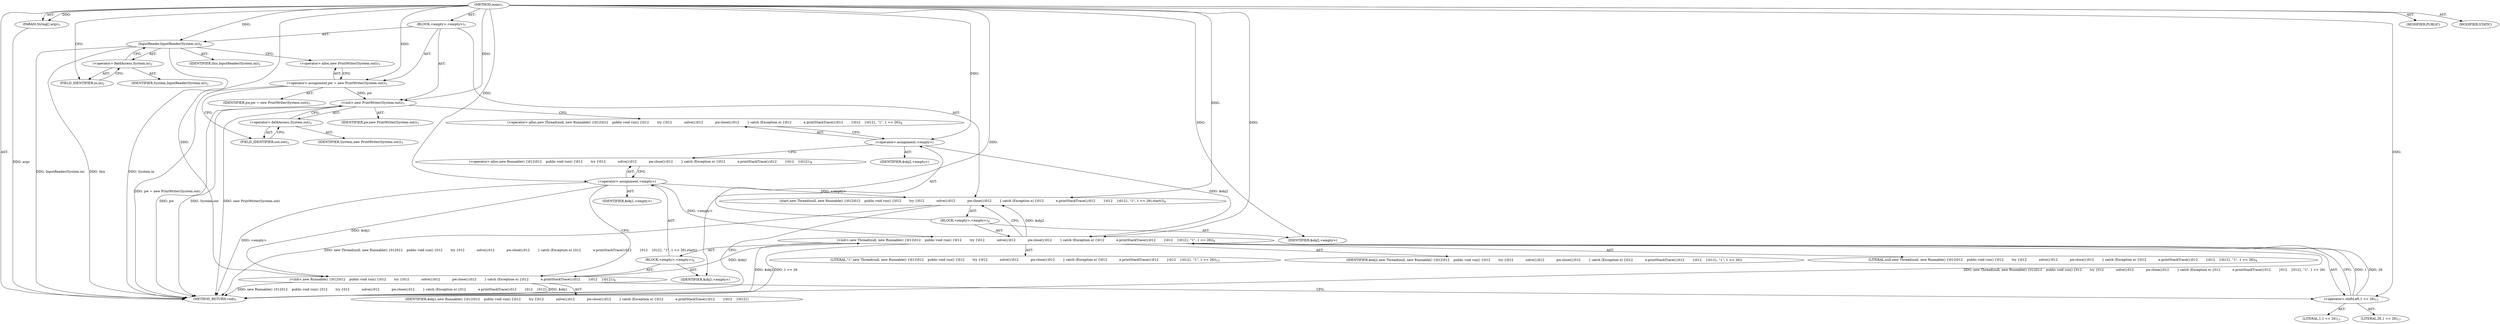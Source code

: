 digraph "main" {  
"17" [label = <(METHOD,main)<SUB>1</SUB>> ]
"18" [label = <(PARAM,String[] args)<SUB>1</SUB>> ]
"19" [label = <(BLOCK,&lt;empty&gt;,&lt;empty&gt;)<SUB>1</SUB>> ]
"20" [label = <(InputReader,InputReader(System.in))<SUB>2</SUB>> ]
"21" [label = <(IDENTIFIER,this,InputReader(System.in))<SUB>2</SUB>> ]
"22" [label = <(&lt;operator&gt;.fieldAccess,System.in)<SUB>2</SUB>> ]
"23" [label = <(IDENTIFIER,System,InputReader(System.in))<SUB>2</SUB>> ]
"24" [label = <(FIELD_IDENTIFIER,in,in)<SUB>2</SUB>> ]
"25" [label = <(&lt;operator&gt;.assignment,pw = new PrintWriter(System.out))<SUB>3</SUB>> ]
"26" [label = <(IDENTIFIER,pw,pw = new PrintWriter(System.out))<SUB>3</SUB>> ]
"27" [label = <(&lt;operator&gt;.alloc,new PrintWriter(System.out))<SUB>3</SUB>> ]
"28" [label = <(&lt;init&gt;,new PrintWriter(System.out))<SUB>3</SUB>> ]
"29" [label = <(IDENTIFIER,pw,new PrintWriter(System.out))<SUB>3</SUB>> ]
"30" [label = <(&lt;operator&gt;.fieldAccess,System.out)<SUB>3</SUB>> ]
"31" [label = <(IDENTIFIER,System,new PrintWriter(System.out))<SUB>3</SUB>> ]
"32" [label = <(FIELD_IDENTIFIER,out,out)<SUB>3</SUB>> ]
"33" [label = <(start,new Thread(null, new Runnable() {\012\012    public void run() {\012        try {\012            solve();\012            pw.close();\012        } catch (Exception e) {\012            e.printStackTrace();\012        }\012    }\012}, &quot;1&quot;, 1 &lt;&lt; 26).start())<SUB>4</SUB>> ]
"34" [label = <(BLOCK,&lt;empty&gt;,&lt;empty&gt;)<SUB>4</SUB>> ]
"35" [label = <(&lt;operator&gt;.assignment,&lt;empty&gt;)> ]
"36" [label = <(IDENTIFIER,$obj2,&lt;empty&gt;)> ]
"37" [label = <(&lt;operator&gt;.alloc,new Thread(null, new Runnable() {\012\012    public void run() {\012        try {\012            solve();\012            pw.close();\012        } catch (Exception e) {\012            e.printStackTrace();\012        }\012    }\012}, &quot;1&quot;, 1 &lt;&lt; 26))<SUB>4</SUB>> ]
"38" [label = <(&lt;init&gt;,new Thread(null, new Runnable() {\012\012    public void run() {\012        try {\012            solve();\012            pw.close();\012        } catch (Exception e) {\012            e.printStackTrace();\012        }\012    }\012}, &quot;1&quot;, 1 &lt;&lt; 26))<SUB>4</SUB>> ]
"39" [label = <(IDENTIFIER,$obj2,new Thread(null, new Runnable() {\012\012    public void run() {\012        try {\012            solve();\012            pw.close();\012        } catch (Exception e) {\012            e.printStackTrace();\012        }\012    }\012}, &quot;1&quot;, 1 &lt;&lt; 26))> ]
"40" [label = <(LITERAL,null,new Thread(null, new Runnable() {\012\012    public void run() {\012        try {\012            solve();\012            pw.close();\012        } catch (Exception e) {\012            e.printStackTrace();\012        }\012    }\012}, &quot;1&quot;, 1 &lt;&lt; 26))<SUB>4</SUB>> ]
"41" [label = <(BLOCK,&lt;empty&gt;,&lt;empty&gt;)<SUB>4</SUB>> ]
"42" [label = <(&lt;operator&gt;.assignment,&lt;empty&gt;)> ]
"43" [label = <(IDENTIFIER,$obj1,&lt;empty&gt;)> ]
"44" [label = <(&lt;operator&gt;.alloc,new Runnable() {\012\012    public void run() {\012        try {\012            solve();\012            pw.close();\012        } catch (Exception e) {\012            e.printStackTrace();\012        }\012    }\012})<SUB>4</SUB>> ]
"45" [label = <(&lt;init&gt;,new Runnable() {\012\012    public void run() {\012        try {\012            solve();\012            pw.close();\012        } catch (Exception e) {\012            e.printStackTrace();\012        }\012    }\012})<SUB>4</SUB>> ]
"46" [label = <(IDENTIFIER,$obj1,new Runnable() {\012\012    public void run() {\012        try {\012            solve();\012            pw.close();\012        } catch (Exception e) {\012            e.printStackTrace();\012        }\012    }\012})> ]
"47" [label = <(IDENTIFIER,$obj1,&lt;empty&gt;)> ]
"48" [label = <(LITERAL,&quot;1&quot;,new Thread(null, new Runnable() {\012\012    public void run() {\012        try {\012            solve();\012            pw.close();\012        } catch (Exception e) {\012            e.printStackTrace();\012        }\012    }\012}, &quot;1&quot;, 1 &lt;&lt; 26))<SUB>13</SUB>> ]
"49" [label = <(&lt;operator&gt;.shiftLeft,1 &lt;&lt; 26)<SUB>13</SUB>> ]
"50" [label = <(LITERAL,1,1 &lt;&lt; 26)<SUB>13</SUB>> ]
"51" [label = <(LITERAL,26,1 &lt;&lt; 26)<SUB>13</SUB>> ]
"52" [label = <(IDENTIFIER,$obj2,&lt;empty&gt;)> ]
"53" [label = <(MODIFIER,PUBLIC)> ]
"54" [label = <(MODIFIER,STATIC)> ]
"55" [label = <(METHOD_RETURN,void)<SUB>1</SUB>> ]
  "17" -> "18"  [ label = "AST: "] 
  "17" -> "19"  [ label = "AST: "] 
  "17" -> "53"  [ label = "AST: "] 
  "17" -> "54"  [ label = "AST: "] 
  "17" -> "55"  [ label = "AST: "] 
  "19" -> "20"  [ label = "AST: "] 
  "19" -> "25"  [ label = "AST: "] 
  "19" -> "28"  [ label = "AST: "] 
  "19" -> "33"  [ label = "AST: "] 
  "20" -> "21"  [ label = "AST: "] 
  "20" -> "22"  [ label = "AST: "] 
  "22" -> "23"  [ label = "AST: "] 
  "22" -> "24"  [ label = "AST: "] 
  "25" -> "26"  [ label = "AST: "] 
  "25" -> "27"  [ label = "AST: "] 
  "28" -> "29"  [ label = "AST: "] 
  "28" -> "30"  [ label = "AST: "] 
  "30" -> "31"  [ label = "AST: "] 
  "30" -> "32"  [ label = "AST: "] 
  "33" -> "34"  [ label = "AST: "] 
  "34" -> "35"  [ label = "AST: "] 
  "34" -> "38"  [ label = "AST: "] 
  "34" -> "52"  [ label = "AST: "] 
  "35" -> "36"  [ label = "AST: "] 
  "35" -> "37"  [ label = "AST: "] 
  "38" -> "39"  [ label = "AST: "] 
  "38" -> "40"  [ label = "AST: "] 
  "38" -> "41"  [ label = "AST: "] 
  "38" -> "48"  [ label = "AST: "] 
  "38" -> "49"  [ label = "AST: "] 
  "41" -> "42"  [ label = "AST: "] 
  "41" -> "45"  [ label = "AST: "] 
  "41" -> "47"  [ label = "AST: "] 
  "42" -> "43"  [ label = "AST: "] 
  "42" -> "44"  [ label = "AST: "] 
  "45" -> "46"  [ label = "AST: "] 
  "49" -> "50"  [ label = "AST: "] 
  "49" -> "51"  [ label = "AST: "] 
  "20" -> "27"  [ label = "CFG: "] 
  "25" -> "32"  [ label = "CFG: "] 
  "28" -> "37"  [ label = "CFG: "] 
  "33" -> "55"  [ label = "CFG: "] 
  "22" -> "20"  [ label = "CFG: "] 
  "27" -> "25"  [ label = "CFG: "] 
  "30" -> "28"  [ label = "CFG: "] 
  "24" -> "22"  [ label = "CFG: "] 
  "32" -> "30"  [ label = "CFG: "] 
  "35" -> "44"  [ label = "CFG: "] 
  "38" -> "33"  [ label = "CFG: "] 
  "37" -> "35"  [ label = "CFG: "] 
  "49" -> "38"  [ label = "CFG: "] 
  "42" -> "45"  [ label = "CFG: "] 
  "45" -> "49"  [ label = "CFG: "] 
  "44" -> "42"  [ label = "CFG: "] 
  "17" -> "24"  [ label = "CFG: "] 
  "18" -> "55"  [ label = "DDG: args"] 
  "20" -> "55"  [ label = "DDG: System.in"] 
  "20" -> "55"  [ label = "DDG: InputReader(System.in)"] 
  "25" -> "55"  [ label = "DDG: pw = new PrintWriter(System.out)"] 
  "28" -> "55"  [ label = "DDG: pw"] 
  "28" -> "55"  [ label = "DDG: System.out"] 
  "28" -> "55"  [ label = "DDG: new PrintWriter(System.out)"] 
  "38" -> "55"  [ label = "DDG: $obj2"] 
  "42" -> "55"  [ label = "DDG: &lt;empty&gt;"] 
  "45" -> "55"  [ label = "DDG: $obj1"] 
  "45" -> "55"  [ label = "DDG: new Runnable() {\012\012    public void run() {\012        try {\012            solve();\012            pw.close();\012        } catch (Exception e) {\012            e.printStackTrace();\012        }\012    }\012}"] 
  "38" -> "55"  [ label = "DDG: 1 &lt;&lt; 26"] 
  "38" -> "55"  [ label = "DDG: new Thread(null, new Runnable() {\012\012    public void run() {\012        try {\012            solve();\012            pw.close();\012        } catch (Exception e) {\012            e.printStackTrace();\012        }\012    }\012}, &quot;1&quot;, 1 &lt;&lt; 26)"] 
  "33" -> "55"  [ label = "DDG: new Thread(null, new Runnable() {\012\012    public void run() {\012        try {\012            solve();\012            pw.close();\012        } catch (Exception e) {\012            e.printStackTrace();\012        }\012    }\012}, &quot;1&quot;, 1 &lt;&lt; 26).start()"] 
  "20" -> "55"  [ label = "DDG: this"] 
  "17" -> "18"  [ label = "DDG: "] 
  "17" -> "25"  [ label = "DDG: "] 
  "17" -> "20"  [ label = "DDG: "] 
  "25" -> "28"  [ label = "DDG: pw"] 
  "17" -> "28"  [ label = "DDG: "] 
  "42" -> "33"  [ label = "DDG: &lt;empty&gt;"] 
  "38" -> "33"  [ label = "DDG: $obj2"] 
  "17" -> "33"  [ label = "DDG: "] 
  "17" -> "35"  [ label = "DDG: "] 
  "17" -> "52"  [ label = "DDG: "] 
  "35" -> "38"  [ label = "DDG: $obj2"] 
  "17" -> "38"  [ label = "DDG: "] 
  "42" -> "38"  [ label = "DDG: &lt;empty&gt;"] 
  "45" -> "38"  [ label = "DDG: $obj1"] 
  "49" -> "38"  [ label = "DDG: 1"] 
  "49" -> "38"  [ label = "DDG: 26"] 
  "17" -> "42"  [ label = "DDG: "] 
  "17" -> "47"  [ label = "DDG: "] 
  "17" -> "49"  [ label = "DDG: "] 
  "42" -> "45"  [ label = "DDG: $obj1"] 
  "17" -> "45"  [ label = "DDG: "] 
}
